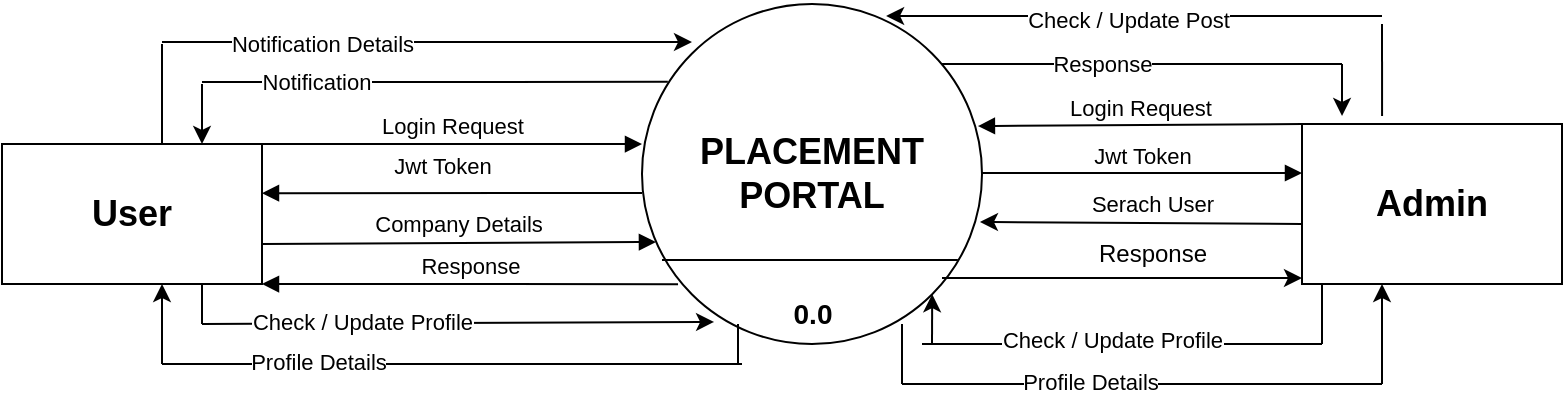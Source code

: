 <mxfile version="24.3.0" type="github">
  <diagram name="Page-1" id="TS7_Ko_DgKG1e7pylsXw">
    <mxGraphModel dx="880" dy="468" grid="1" gridSize="10" guides="1" tooltips="1" connect="1" arrows="1" fold="1" page="1" pageScale="1" pageWidth="850" pageHeight="1100" math="0" shadow="0">
      <root>
        <mxCell id="0" />
        <mxCell id="1" parent="0" />
        <mxCell id="xoUfmpj6Igif4yu6hMCl-1" value="&lt;b&gt;&lt;font style=&quot;font-size: 18px;&quot;&gt;PLACEMENT PORTAL&lt;/font&gt;&lt;/b&gt;" style="ellipse;whiteSpace=wrap;html=1;aspect=fixed;" vertex="1" parent="1">
          <mxGeometry x="350" y="230" width="170" height="170" as="geometry" />
        </mxCell>
        <mxCell id="xoUfmpj6Igif4yu6hMCl-2" value="&lt;font style=&quot;font-size: 18px;&quot;&gt;&lt;b&gt;User&lt;/b&gt;&lt;/font&gt;" style="whiteSpace=wrap;html=1;align=center;" vertex="1" parent="1">
          <mxGeometry x="30" y="300" width="130" height="70" as="geometry" />
        </mxCell>
        <mxCell id="xoUfmpj6Igif4yu6hMCl-3" value="&lt;font style=&quot;font-size: 18px;&quot;&gt;&lt;b&gt;Admin&lt;/b&gt;&lt;/font&gt;" style="whiteSpace=wrap;html=1;align=center;" vertex="1" parent="1">
          <mxGeometry x="680" y="290" width="130" height="80" as="geometry" />
        </mxCell>
        <mxCell id="xoUfmpj6Igif4yu6hMCl-4" value="Login Request" style="html=1;verticalAlign=bottom;endArrow=block;curved=0;rounded=0;entryX=0;entryY=0.412;entryDx=0;entryDy=0;entryPerimeter=0;" edge="1" parent="1" target="xoUfmpj6Igif4yu6hMCl-1">
          <mxGeometry width="80" relative="1" as="geometry">
            <mxPoint x="160" y="300" as="sourcePoint" />
            <mxPoint x="240" y="300" as="targetPoint" />
          </mxGeometry>
        </mxCell>
        <mxCell id="xoUfmpj6Igif4yu6hMCl-5" value="Company Details" style="html=1;verticalAlign=bottom;endArrow=block;curved=0;rounded=0;entryX=0.041;entryY=0.7;entryDx=0;entryDy=0;entryPerimeter=0;" edge="1" parent="1" target="xoUfmpj6Igif4yu6hMCl-1">
          <mxGeometry width="80" relative="1" as="geometry">
            <mxPoint x="160" y="350" as="sourcePoint" />
            <mxPoint x="350" y="350" as="targetPoint" />
          </mxGeometry>
        </mxCell>
        <mxCell id="xoUfmpj6Igif4yu6hMCl-6" value="Jwt Token" style="html=1;verticalAlign=bottom;endArrow=block;curved=0;rounded=0;entryX=0;entryY=0.412;entryDx=0;entryDy=0;entryPerimeter=0;" edge="1" parent="1">
          <mxGeometry width="80" relative="1" as="geometry">
            <mxPoint x="520" y="314.5" as="sourcePoint" />
            <mxPoint x="680" y="314.5" as="targetPoint" />
          </mxGeometry>
        </mxCell>
        <mxCell id="xoUfmpj6Igif4yu6hMCl-8" value="Jwt Token" style="html=1;verticalAlign=bottom;endArrow=block;curved=0;rounded=0;entryX=1;entryY=0.25;entryDx=0;entryDy=0;exitX=0;exitY=0.495;exitDx=0;exitDy=0;exitPerimeter=0;" edge="1" parent="1">
          <mxGeometry x="0.053" y="-5" width="80" relative="1" as="geometry">
            <mxPoint x="350" y="324.5" as="sourcePoint" />
            <mxPoint x="160" y="324.58" as="targetPoint" />
            <mxPoint as="offset" />
          </mxGeometry>
        </mxCell>
        <mxCell id="xoUfmpj6Igif4yu6hMCl-10" value="Response" style="html=1;verticalAlign=bottom;endArrow=block;curved=0;rounded=0;entryX=1;entryY=1;entryDx=0;entryDy=0;exitX=0.106;exitY=0.824;exitDx=0;exitDy=0;exitPerimeter=0;" edge="1" parent="1" source="xoUfmpj6Igif4yu6hMCl-1" target="xoUfmpj6Igif4yu6hMCl-2">
          <mxGeometry width="80" relative="1" as="geometry">
            <mxPoint x="200" y="340" as="sourcePoint" />
            <mxPoint x="390" y="340" as="targetPoint" />
          </mxGeometry>
        </mxCell>
        <mxCell id="xoUfmpj6Igif4yu6hMCl-15" value="" style="endArrow=none;html=1;rounded=0;entryX=0.076;entryY=0.229;entryDx=0;entryDy=0;entryPerimeter=0;" edge="1" parent="1" target="xoUfmpj6Igif4yu6hMCl-1">
          <mxGeometry width="50" height="50" relative="1" as="geometry">
            <mxPoint x="130" y="269" as="sourcePoint" />
            <mxPoint x="380" y="250" as="targetPoint" />
          </mxGeometry>
        </mxCell>
        <mxCell id="xoUfmpj6Igif4yu6hMCl-18" value="Notification" style="edgeLabel;html=1;align=center;verticalAlign=middle;resizable=0;points=[];" vertex="1" connectable="0" parent="xoUfmpj6Igif4yu6hMCl-15">
          <mxGeometry x="-0.514" relative="1" as="geometry">
            <mxPoint as="offset" />
          </mxGeometry>
        </mxCell>
        <mxCell id="xoUfmpj6Igif4yu6hMCl-16" value="" style="endArrow=classic;html=1;rounded=0;" edge="1" parent="1">
          <mxGeometry width="50" height="50" relative="1" as="geometry">
            <mxPoint x="130" y="270" as="sourcePoint" />
            <mxPoint x="130" y="300" as="targetPoint" />
          </mxGeometry>
        </mxCell>
        <mxCell id="xoUfmpj6Igif4yu6hMCl-19" value="" style="endArrow=none;html=1;rounded=0;" edge="1" parent="1">
          <mxGeometry width="50" height="50" relative="1" as="geometry">
            <mxPoint x="110" y="250" as="sourcePoint" />
            <mxPoint x="110" y="300" as="targetPoint" />
          </mxGeometry>
        </mxCell>
        <mxCell id="xoUfmpj6Igif4yu6hMCl-21" value="" style="endArrow=classic;html=1;rounded=0;entryX=0.147;entryY=0.112;entryDx=0;entryDy=0;entryPerimeter=0;" edge="1" parent="1" target="xoUfmpj6Igif4yu6hMCl-1">
          <mxGeometry width="50" height="50" relative="1" as="geometry">
            <mxPoint x="110" y="249" as="sourcePoint" />
            <mxPoint x="160" y="210" as="targetPoint" />
          </mxGeometry>
        </mxCell>
        <mxCell id="xoUfmpj6Igif4yu6hMCl-22" value="Notification Details" style="edgeLabel;html=1;align=center;verticalAlign=middle;resizable=0;points=[];" vertex="1" connectable="0" parent="xoUfmpj6Igif4yu6hMCl-21">
          <mxGeometry x="-0.66" y="-1" relative="1" as="geometry">
            <mxPoint x="35" as="offset" />
          </mxGeometry>
        </mxCell>
        <mxCell id="xoUfmpj6Igif4yu6hMCl-23" value="" style="endArrow=none;html=1;rounded=0;" edge="1" parent="1">
          <mxGeometry width="50" height="50" relative="1" as="geometry">
            <mxPoint x="130" y="390" as="sourcePoint" />
            <mxPoint x="130" y="370" as="targetPoint" />
          </mxGeometry>
        </mxCell>
        <mxCell id="xoUfmpj6Igif4yu6hMCl-24" value="" style="endArrow=classic;html=1;rounded=0;entryX=0.212;entryY=0.935;entryDx=0;entryDy=0;entryPerimeter=0;" edge="1" parent="1" target="xoUfmpj6Igif4yu6hMCl-1">
          <mxGeometry width="50" height="50" relative="1" as="geometry">
            <mxPoint x="130" y="390" as="sourcePoint" />
            <mxPoint x="180" y="340" as="targetPoint" />
          </mxGeometry>
        </mxCell>
        <mxCell id="xoUfmpj6Igif4yu6hMCl-25" value="Check / Update Profile" style="edgeLabel;html=1;align=center;verticalAlign=middle;resizable=0;points=[];" vertex="1" connectable="0" parent="xoUfmpj6Igif4yu6hMCl-24">
          <mxGeometry x="-0.578" y="1" relative="1" as="geometry">
            <mxPoint x="26" as="offset" />
          </mxGeometry>
        </mxCell>
        <mxCell id="xoUfmpj6Igif4yu6hMCl-26" value="" style="endArrow=classic;html=1;rounded=0;" edge="1" parent="1">
          <mxGeometry width="50" height="50" relative="1" as="geometry">
            <mxPoint x="110" y="410" as="sourcePoint" />
            <mxPoint x="110" y="370" as="targetPoint" />
          </mxGeometry>
        </mxCell>
        <mxCell id="xoUfmpj6Igif4yu6hMCl-27" value="" style="endArrow=none;html=1;rounded=0;" edge="1" parent="1">
          <mxGeometry width="50" height="50" relative="1" as="geometry">
            <mxPoint x="398" y="410" as="sourcePoint" />
            <mxPoint x="398" y="390" as="targetPoint" />
          </mxGeometry>
        </mxCell>
        <mxCell id="xoUfmpj6Igif4yu6hMCl-28" value="" style="endArrow=none;html=1;rounded=0;" edge="1" parent="1">
          <mxGeometry width="50" height="50" relative="1" as="geometry">
            <mxPoint x="110" y="410" as="sourcePoint" />
            <mxPoint x="400" y="410" as="targetPoint" />
          </mxGeometry>
        </mxCell>
        <mxCell id="xoUfmpj6Igif4yu6hMCl-29" value="Profile Details" style="edgeLabel;html=1;align=center;verticalAlign=middle;resizable=0;points=[];" vertex="1" connectable="0" parent="xoUfmpj6Igif4yu6hMCl-28">
          <mxGeometry x="-0.669" y="1" relative="1" as="geometry">
            <mxPoint x="30" as="offset" />
          </mxGeometry>
        </mxCell>
        <mxCell id="xoUfmpj6Igif4yu6hMCl-31" value="&lt;font style=&quot;font-size: 14px;&quot;&gt;&lt;b&gt;0.0&lt;/b&gt;&lt;/font&gt;" style="text;html=1;align=center;verticalAlign=middle;resizable=0;points=[];autosize=1;strokeColor=none;fillColor=none;" vertex="1" parent="1">
          <mxGeometry x="415" y="370" width="40" height="30" as="geometry" />
        </mxCell>
        <mxCell id="xoUfmpj6Igif4yu6hMCl-32" value="" style="endArrow=classic;html=1;rounded=0;exitX=0;exitY=0;exitDx=0;exitDy=0;entryX=0.994;entryY=0.641;entryDx=0;entryDy=0;entryPerimeter=0;" edge="1" parent="1" target="xoUfmpj6Igif4yu6hMCl-1">
          <mxGeometry width="50" height="50" relative="1" as="geometry">
            <mxPoint x="680" y="340" as="sourcePoint" />
            <mxPoint x="520" y="340" as="targetPoint" />
          </mxGeometry>
        </mxCell>
        <mxCell id="xoUfmpj6Igif4yu6hMCl-33" value="" style="endArrow=classic;html=1;rounded=0;" edge="1" parent="1">
          <mxGeometry width="50" height="50" relative="1" as="geometry">
            <mxPoint x="500" y="367" as="sourcePoint" />
            <mxPoint x="680" y="367" as="targetPoint" />
          </mxGeometry>
        </mxCell>
        <mxCell id="xoUfmpj6Igif4yu6hMCl-34" value="&lt;font style=&quot;font-size: 11px;&quot;&gt;Serach User&lt;/font&gt;" style="text;html=1;align=center;verticalAlign=middle;resizable=0;points=[];autosize=1;strokeColor=none;fillColor=none;" vertex="1" parent="1">
          <mxGeometry x="565" y="315" width="80" height="30" as="geometry" />
        </mxCell>
        <mxCell id="xoUfmpj6Igif4yu6hMCl-35" value="Response" style="text;html=1;align=center;verticalAlign=middle;resizable=0;points=[];autosize=1;strokeColor=none;fillColor=none;" vertex="1" parent="1">
          <mxGeometry x="565" y="340" width="80" height="30" as="geometry" />
        </mxCell>
        <mxCell id="xoUfmpj6Igif4yu6hMCl-36" value="Login Request" style="html=1;verticalAlign=bottom;endArrow=block;curved=0;rounded=0;exitX=0;exitY=0;exitDx=0;exitDy=0;entryX=0.988;entryY=0.359;entryDx=0;entryDy=0;entryPerimeter=0;" edge="1" parent="1" source="xoUfmpj6Igif4yu6hMCl-3" target="xoUfmpj6Igif4yu6hMCl-1">
          <mxGeometry width="80" relative="1" as="geometry">
            <mxPoint x="570" y="210" as="sourcePoint" />
            <mxPoint x="650" y="210" as="targetPoint" />
          </mxGeometry>
        </mxCell>
        <mxCell id="xoUfmpj6Igif4yu6hMCl-37" value="" style="endArrow=none;html=1;rounded=0;entryX=0.929;entryY=0.753;entryDx=0;entryDy=0;entryPerimeter=0;" edge="1" parent="1" target="xoUfmpj6Igif4yu6hMCl-1">
          <mxGeometry width="50" height="50" relative="1" as="geometry">
            <mxPoint x="360" y="358" as="sourcePoint" />
            <mxPoint x="410" y="310" as="targetPoint" />
          </mxGeometry>
        </mxCell>
        <mxCell id="xoUfmpj6Igif4yu6hMCl-38" value="" style="endArrow=none;html=1;rounded=0;" edge="1" parent="1">
          <mxGeometry width="50" height="50" relative="1" as="geometry">
            <mxPoint x="480" y="420" as="sourcePoint" />
            <mxPoint x="480" y="390" as="targetPoint" />
          </mxGeometry>
        </mxCell>
        <mxCell id="xoUfmpj6Igif4yu6hMCl-39" value="" style="endArrow=none;html=1;rounded=0;" edge="1" parent="1">
          <mxGeometry width="50" height="50" relative="1" as="geometry">
            <mxPoint x="480" y="420" as="sourcePoint" />
            <mxPoint x="720" y="420" as="targetPoint" />
          </mxGeometry>
        </mxCell>
        <mxCell id="xoUfmpj6Igif4yu6hMCl-45" value="Profile Details" style="edgeLabel;html=1;align=center;verticalAlign=middle;resizable=0;points=[];" vertex="1" connectable="0" parent="xoUfmpj6Igif4yu6hMCl-39">
          <mxGeometry x="-0.448" y="1" relative="1" as="geometry">
            <mxPoint x="28" as="offset" />
          </mxGeometry>
        </mxCell>
        <mxCell id="xoUfmpj6Igif4yu6hMCl-40" value="" style="endArrow=classic;html=1;rounded=0;entryX=1;entryY=1;entryDx=0;entryDy=0;" edge="1" parent="1" target="xoUfmpj6Igif4yu6hMCl-1">
          <mxGeometry width="50" height="50" relative="1" as="geometry">
            <mxPoint x="495" y="400" as="sourcePoint" />
            <mxPoint x="490" y="380" as="targetPoint" />
          </mxGeometry>
        </mxCell>
        <mxCell id="xoUfmpj6Igif4yu6hMCl-42" value="" style="endArrow=none;html=1;rounded=0;" edge="1" parent="1">
          <mxGeometry width="50" height="50" relative="1" as="geometry">
            <mxPoint x="490" y="400" as="sourcePoint" />
            <mxPoint x="690" y="400" as="targetPoint" />
          </mxGeometry>
        </mxCell>
        <mxCell id="xoUfmpj6Igif4yu6hMCl-44" value="Check / Update Profile" style="edgeLabel;html=1;align=center;verticalAlign=middle;resizable=0;points=[];" vertex="1" connectable="0" parent="xoUfmpj6Igif4yu6hMCl-42">
          <mxGeometry x="-0.05" y="2" relative="1" as="geometry">
            <mxPoint as="offset" />
          </mxGeometry>
        </mxCell>
        <mxCell id="xoUfmpj6Igif4yu6hMCl-43" value="" style="endArrow=none;html=1;rounded=0;" edge="1" parent="1">
          <mxGeometry width="50" height="50" relative="1" as="geometry">
            <mxPoint x="690" y="400" as="sourcePoint" />
            <mxPoint x="690" y="370" as="targetPoint" />
          </mxGeometry>
        </mxCell>
        <mxCell id="xoUfmpj6Igif4yu6hMCl-46" value="" style="endArrow=classic;html=1;rounded=0;" edge="1" parent="1">
          <mxGeometry width="50" height="50" relative="1" as="geometry">
            <mxPoint x="720" y="420" as="sourcePoint" />
            <mxPoint x="720" y="370" as="targetPoint" />
          </mxGeometry>
        </mxCell>
        <mxCell id="xoUfmpj6Igif4yu6hMCl-47" value="" style="endArrow=classic;html=1;rounded=0;entryX=0.718;entryY=0.035;entryDx=0;entryDy=0;entryPerimeter=0;" edge="1" parent="1" target="xoUfmpj6Igif4yu6hMCl-1">
          <mxGeometry width="50" height="50" relative="1" as="geometry">
            <mxPoint x="720" y="236" as="sourcePoint" />
            <mxPoint x="495" y="210" as="targetPoint" />
          </mxGeometry>
        </mxCell>
        <mxCell id="xoUfmpj6Igif4yu6hMCl-50" value="Check / Update Post" style="edgeLabel;html=1;align=center;verticalAlign=middle;resizable=0;points=[];" vertex="1" connectable="0" parent="xoUfmpj6Igif4yu6hMCl-47">
          <mxGeometry x="0.027" y="2" relative="1" as="geometry">
            <mxPoint as="offset" />
          </mxGeometry>
        </mxCell>
        <mxCell id="xoUfmpj6Igif4yu6hMCl-49" value="" style="endArrow=none;html=1;rounded=0;exitX=0.308;exitY=-0.05;exitDx=0;exitDy=0;exitPerimeter=0;" edge="1" parent="1" source="xoUfmpj6Igif4yu6hMCl-3">
          <mxGeometry width="50" height="50" relative="1" as="geometry">
            <mxPoint x="680" y="260" as="sourcePoint" />
            <mxPoint x="720" y="240" as="targetPoint" />
          </mxGeometry>
        </mxCell>
        <mxCell id="xoUfmpj6Igif4yu6hMCl-51" value="" style="endArrow=none;html=1;rounded=0;" edge="1" parent="1">
          <mxGeometry width="50" height="50" relative="1" as="geometry">
            <mxPoint x="500" y="260" as="sourcePoint" />
            <mxPoint x="700" y="260" as="targetPoint" />
          </mxGeometry>
        </mxCell>
        <mxCell id="xoUfmpj6Igif4yu6hMCl-53" value="Response" style="edgeLabel;html=1;align=center;verticalAlign=middle;resizable=0;points=[];" vertex="1" connectable="0" parent="xoUfmpj6Igif4yu6hMCl-51">
          <mxGeometry x="-0.4" relative="1" as="geometry">
            <mxPoint x="20" as="offset" />
          </mxGeometry>
        </mxCell>
        <mxCell id="xoUfmpj6Igif4yu6hMCl-52" value="" style="endArrow=classic;html=1;rounded=0;entryX=0.154;entryY=-0.05;entryDx=0;entryDy=0;entryPerimeter=0;" edge="1" parent="1" target="xoUfmpj6Igif4yu6hMCl-3">
          <mxGeometry width="50" height="50" relative="1" as="geometry">
            <mxPoint x="700" y="260" as="sourcePoint" />
            <mxPoint x="750" y="210" as="targetPoint" />
          </mxGeometry>
        </mxCell>
      </root>
    </mxGraphModel>
  </diagram>
</mxfile>
